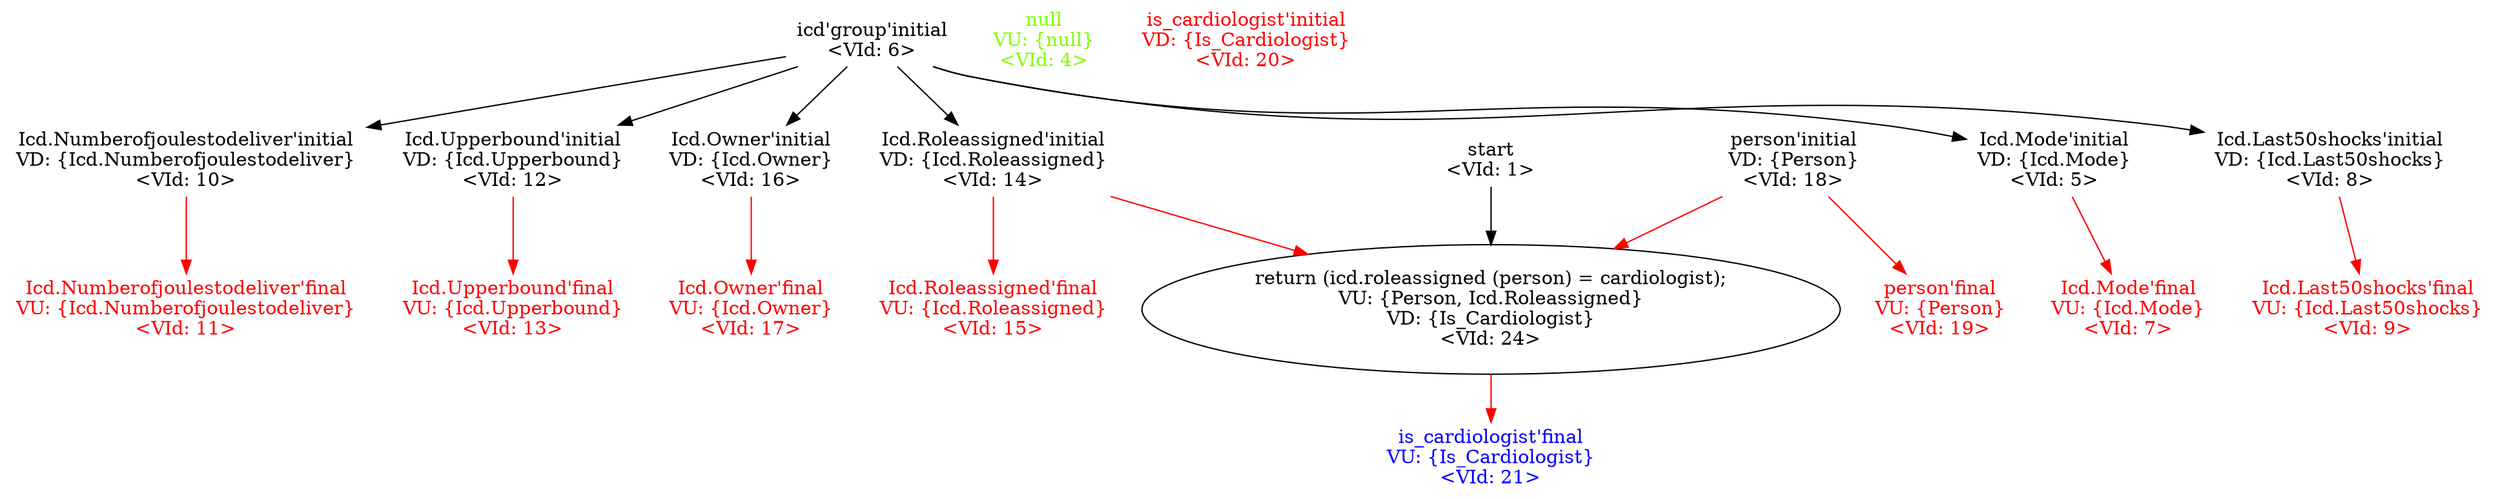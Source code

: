 // subprogram_is_cardiologist_pdg
digraph G {
   graph [splines=True];
    1 [label="start\n<VId: 1>",shape="plaintext"];
    4 [label="null\nVU: {null}\n<VId: 4>",shape="plaintext",fontcolor="chartreuse"];
    5 [label="Icd.Mode'initial\nVD: {Icd.Mode}\n<VId: 5>",shape="plaintext"];
    6 [label="icd'group'initial\n<VId: 6>",shape="plaintext"];
    7 [label="Icd.Mode'final\nVU: {Icd.Mode}\n<VId: 7>",shape="plaintext",fontcolor="red"];
    8 [label="Icd.Last50shocks'initial\nVD: {Icd.Last50shocks}\n<VId: 8>",shape="plaintext"];
    9 [label="Icd.Last50shocks'final\nVU: {Icd.Last50shocks}\n<VId: 9>",shape="plaintext",fontcolor="red"];
    10 [label="Icd.Numberofjoulestodeliver'initial\nVD: {Icd.Numberofjoulestodeliver}\n<VId: 10>",shape="plaintext"];
    11 [label="Icd.Numberofjoulestodeliver'final\nVU: {Icd.Numberofjoulestodeliver}\n<VId: 11>",shape="plaintext",fontcolor="red"];
    12 [label="Icd.Upperbound'initial\nVD: {Icd.Upperbound}\n<VId: 12>",shape="plaintext"];
    13 [label="Icd.Upperbound'final\nVU: {Icd.Upperbound}\n<VId: 13>",shape="plaintext",fontcolor="red"];
    14 [label="Icd.Roleassigned'initial\nVD: {Icd.Roleassigned}\n<VId: 14>",shape="plaintext"];
    15 [label="Icd.Roleassigned'final\nVU: {Icd.Roleassigned}\n<VId: 15>",shape="plaintext",fontcolor="red"];
    16 [label="Icd.Owner'initial\nVD: {Icd.Owner}\n<VId: 16>",shape="plaintext"];
    17 [label="Icd.Owner'final\nVU: {Icd.Owner}\n<VId: 17>",shape="plaintext",fontcolor="red"];
    18 [label="person'initial\nVD: {Person}\n<VId: 18>",shape="plaintext"];
    19 [label="person'final\nVU: {Person}\n<VId: 19>",shape="plaintext",fontcolor="red"];
    20 [label="is_cardiologist'initial\nVD: {Is_Cardiologist}\n<VId: 20>",shape="plaintext",fontcolor="red"];
    21 [label="is_cardiologist'final\nVU: {Is_Cardiologist}\n<VId: 21>",shape="plaintext",fontcolor="blue"];
    24 [label="return (icd.roleassigned (person) = cardiologist);\nVU: {Person, Icd.Roleassigned}\nVD: {Is_Cardiologist}\n<VId: 24>"];

    1 ->  24 [arrowType="normal"];
    5 ->  7 [arrowType="normal",color="red"];
    6 ->  5 [arrowType="normal"];
    6 ->  8 [arrowType="normal"];
    6 ->  10 [arrowType="normal"];
    6 ->  12 [arrowType="normal"];
    6 ->  14 [arrowType="normal"];
    6 ->  16 [arrowType="normal"];
    8 ->  9 [arrowType="normal",color="red"];
    10 ->  11 [arrowType="normal",color="red"];
    12 ->  13 [arrowType="normal",color="red"];
    14 ->  15 [arrowType="normal",color="red"];
    14 ->  24 [arrowType="normal",color="red"];
    16 ->  17 [arrowType="normal",color="red"];
    18 ->  19 [arrowType="normal",color="red"];
    18 ->  24 [arrowType="normal",color="red"];
    24 ->  21 [arrowType="normal",color="red"];
}

